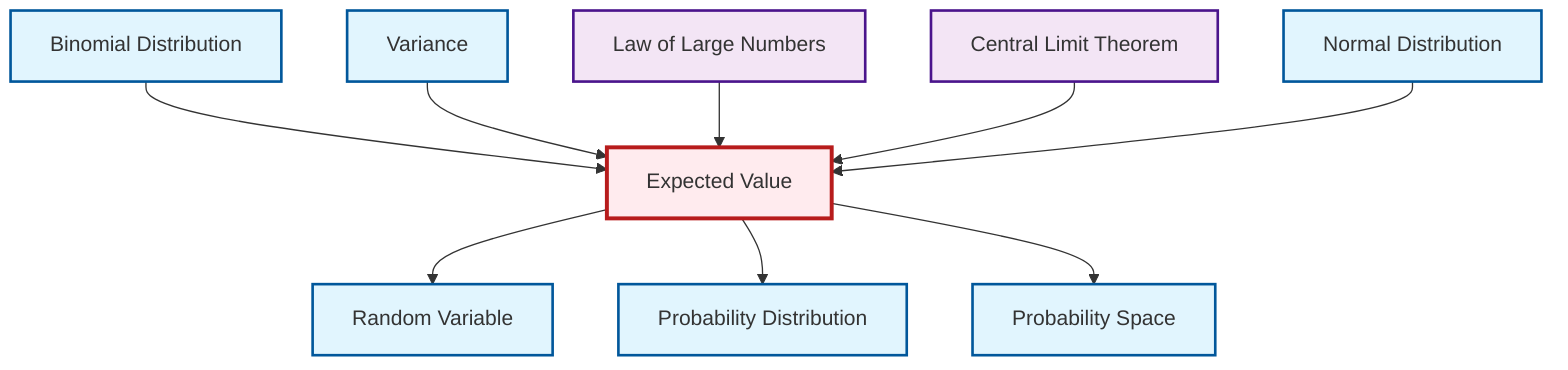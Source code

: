 graph TD
    classDef definition fill:#e1f5fe,stroke:#01579b,stroke-width:2px
    classDef theorem fill:#f3e5f5,stroke:#4a148c,stroke-width:2px
    classDef axiom fill:#fff3e0,stroke:#e65100,stroke-width:2px
    classDef example fill:#e8f5e9,stroke:#1b5e20,stroke-width:2px
    classDef current fill:#ffebee,stroke:#b71c1c,stroke-width:3px
    def-binomial-distribution["Binomial Distribution"]:::definition
    def-probability-distribution["Probability Distribution"]:::definition
    def-random-variable["Random Variable"]:::definition
    def-probability-space["Probability Space"]:::definition
    thm-central-limit["Central Limit Theorem"]:::theorem
    def-normal-distribution["Normal Distribution"]:::definition
    def-variance["Variance"]:::definition
    def-expectation["Expected Value"]:::definition
    thm-law-of-large-numbers["Law of Large Numbers"]:::theorem
    def-expectation --> def-random-variable
    def-binomial-distribution --> def-expectation
    def-variance --> def-expectation
    thm-law-of-large-numbers --> def-expectation
    thm-central-limit --> def-expectation
    def-normal-distribution --> def-expectation
    def-expectation --> def-probability-distribution
    def-expectation --> def-probability-space
    class def-expectation current